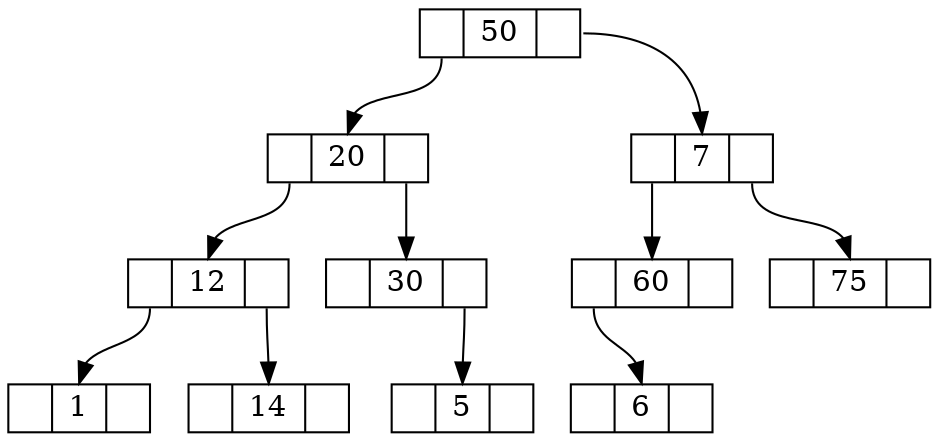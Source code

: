 digraph avl{
node[shape = record,height=.1];
nodeAVL1[label = "<f0> |<f1> 1|<f2> "];
nodeAVL12[label = "<f0> |<f1> 12|<f2> "];
nodeAVL14[label = "<f0> |<f1> 14|<f2> "];
nodeAVL20[label = "<f0> |<f1> 20|<f2> "];
nodeAVL30[label = "<f0> |<f1> 30|<f2> "];
nodeAVL5[label = "<f0> |<f1> 5|<f2> "];
nodeAVL50[label = "<f0> |<f1> 50|<f2> "];
nodeAVL6[label = "<f0> |<f1> 6|<f2> "];
nodeAVL60[label = "<f0> |<f1> 60|<f2> "];
nodeAVL7[label = "<f0> |<f1> 7|<f2> "];
nodeAVL75[label = "<f0> |<f1> 75|<f2> "];
"nodeAVL12":f2 -> "nodeAVL14":f1;
"nodeAVL12":f0 -> "nodeAVL1":f1;
"nodeAVL20":f2 -> "nodeAVL30":f1;
"nodeAVL20":f0 -> "nodeAVL12":f1;
"nodeAVL30":f2 -> "nodeAVL5":f1;
"nodeAVL50":f2 -> "nodeAVL7":f1;
"nodeAVL50":f0 -> "nodeAVL20":f1;
"nodeAVL60":f0 -> "nodeAVL6":f1;
"nodeAVL7":f2 -> "nodeAVL75":f1;
"nodeAVL7":f0 -> "nodeAVL60":f1;
}